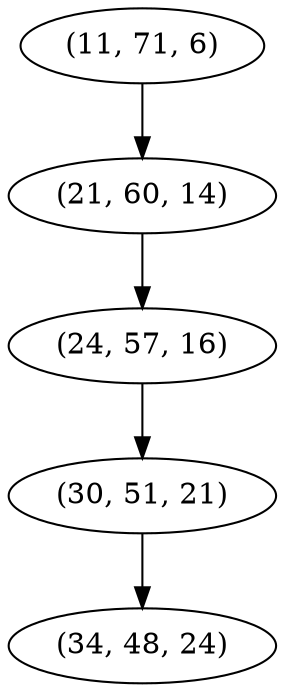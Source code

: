 digraph tree {
    "(11, 71, 6)";
    "(21, 60, 14)";
    "(24, 57, 16)";
    "(30, 51, 21)";
    "(34, 48, 24)";
    "(11, 71, 6)" -> "(21, 60, 14)";
    "(21, 60, 14)" -> "(24, 57, 16)";
    "(24, 57, 16)" -> "(30, 51, 21)";
    "(30, 51, 21)" -> "(34, 48, 24)";
}

